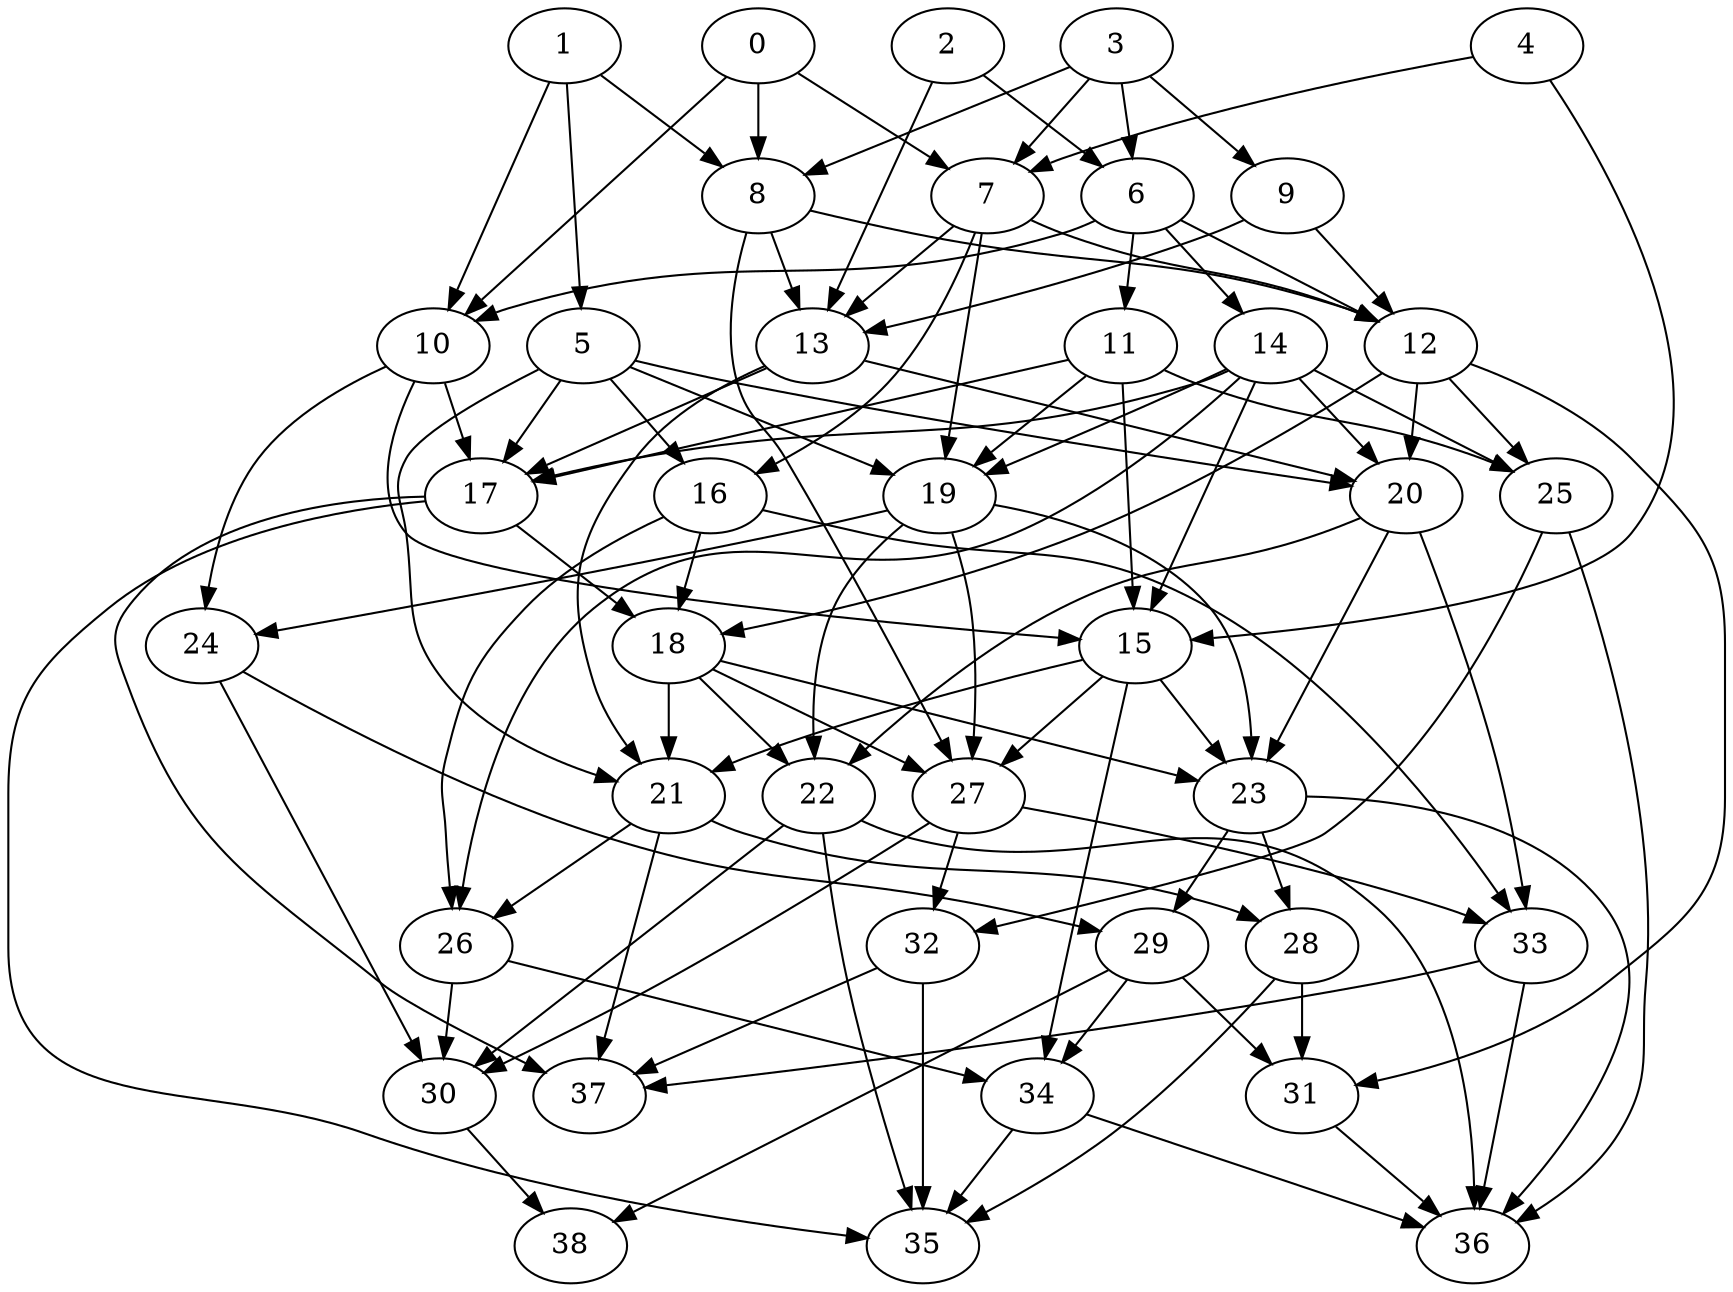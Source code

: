 digraph {
    15 -> 21;
    32 -> 37;
    33 -> 36;
    26 -> 30;
    25 -> 32;
    12 -> 25;
    5 -> 19;
    22 -> 35;
    21 -> 37;
    13 -> 17;
    6 -> 11;
    15 -> 23;
    7 -> 19;
    3 -> 6;
    20 -> 22;
    12 -> 18;
    29 -> 34;
    14 -> 15;
    0 -> 7;
    5 -> 21;
    23 -> 36;
    1 -> 8;
    7 -> 12;
    18 -> 21;
    25 -> 36;
    16 -> 33;
    3 -> 8;
    12 -> 20;
    14 -> 17;
    20 -> 33;
    22 -> 30;
    9 -> 12;
    14 -> 26;
    23 -> 29;
    1 -> 10;
    13 -> 21;
    24 -> 30;
    16 -> 26;
    18 -> 23;
    14 -> 19;
    5 -> 16;
    29 -> 38;
    12 -> 31;
    10 -> 15;
    8 -> 27;
    10 -> 24;
    19 -> 27;
    7 -> 16;
    29 -> 31;
    1 -> 5;
    10 -> 17;
    27 -> 33;
    2 -> 13;
    11 -> 25;
    30 -> 38;
    33 -> 37;
    15 -> 34;
    26 -> 34;
    8 -> 13;
    2 -> 6;
    19 -> 22;
    15 -> 27;
    3 -> 7;
    20 -> 23;
    4 -> 15;
    23 -> 28;
    14 -> 25;
    17 -> 18;
    19 -> 24;
    3 -> 9;
    34 -> 36;
    27 -> 30;
    6 -> 10;
    18 -> 27;
    21 -> 26;
    5 -> 20;
    22 -> 36;
    27 -> 32;
    11 -> 15;
    28 -> 31;
    6 -> 12;
    21 -> 28;
    8 -> 12;
    0 -> 8;
    11 -> 17;
    13 -> 20;
    6 -> 14;
    7 -> 13;
    24 -> 29;
    18 -> 22;
    9 -> 13;
    0 -> 10;
    19 -> 23;
    11 -> 19;
    17 -> 35;
    28 -> 35;
    32 -> 35;
    16 -> 18;
    4 -> 7;
    14 -> 20;
    5 -> 17;
    31 -> 36;
    34 -> 35;
    17 -> 37;
}